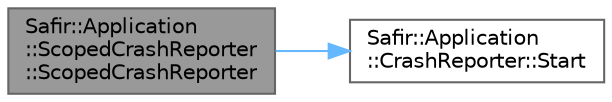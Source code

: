 digraph "Safir::Application::ScopedCrashReporter::ScopedCrashReporter"
{
 // LATEX_PDF_SIZE
  bgcolor="transparent";
  edge [fontname=Helvetica,fontsize=10,labelfontname=Helvetica,labelfontsize=10];
  node [fontname=Helvetica,fontsize=10,shape=box,height=0.2,width=0.4];
  rankdir="LR";
  Node1 [label="Safir::Application\l::ScopedCrashReporter\l::ScopedCrashReporter",height=0.2,width=0.4,color="gray40", fillcolor="grey60", style="filled", fontcolor="black",tooltip=" "];
  Node1 -> Node2 [color="steelblue1",style="solid"];
  Node2 [label="Safir::Application\l::CrashReporter::Start",height=0.2,width=0.4,color="grey40", fillcolor="white", style="filled",URL="$a01239.html#aacdaf7cb3b068ebf4ad182e715fe50c0",tooltip="Start crash reporter."];
}
